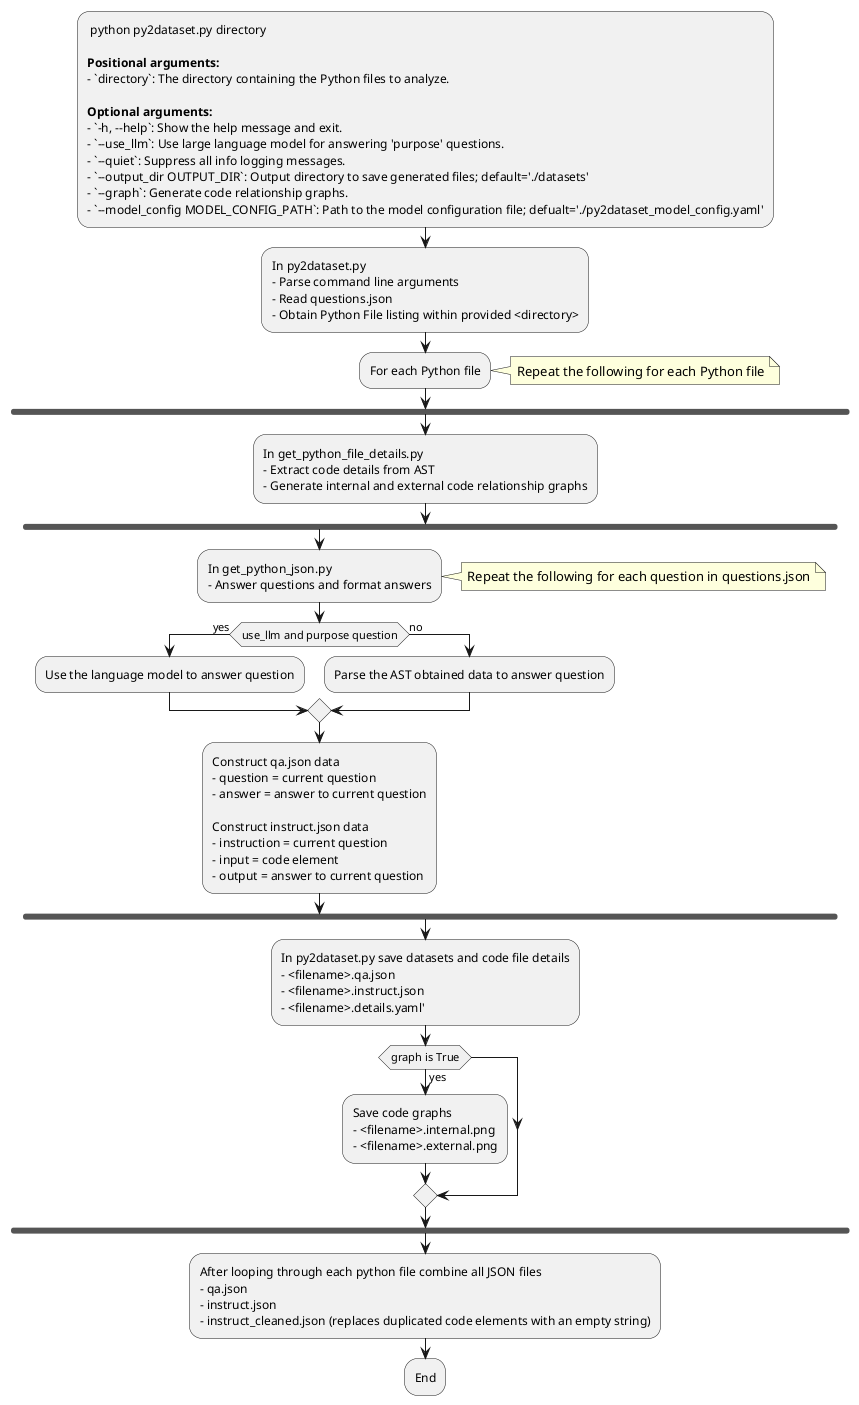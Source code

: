 @startuml
: python py2dataset.py directory 

**Positional arguments:**
- `directory`: The directory containing the Python files to analyze.

**Optional arguments:**
- `-h, --help`: Show the help message and exit.
- `--use_llm`: Use large language model for answering 'purpose' questions.
- `--quiet`: Suppress all info logging messages.
- `--output_dir OUTPUT_DIR`: Output directory to save generated files; default='./datasets'
- `--graph`: Generate code relationship graphs.
- `--model_config MODEL_CONFIG_PATH`: Path to the model configuration file; defualt='./py2dataset_model_config.yaml';
:In py2dataset.py
- Parse command line arguments
- Read questions.json
- Obtain Python File listing within provided <directory>;
:For each Python file;
note right
Repeat the following for each Python file
end note
fork
    :In get_python_file_details.py
    - Extract code details from AST
    - Generate internal and external code relationship graphs;
    fork
        :In get_python_json.py 
        - Answer questions and format answers;
        note right
        Repeat the following for each question in questions.json
        end note
        if (use_llm and purpose question) then (yes)
            :Use the language model to answer question;
        else (no)
            :Parse the AST obtained data to answer question;
        endif
        :Construct qa.json data
        - question = current question
        - answer = answer to current question
        
        Construct instruct.json data
        - instruction = current question
        - input = code element
        - output = answer to current question;
     endfork
:In py2dataset.py save datasets and code file details
- <filename>.qa.json
- <filename>.instruct.json
- <filename>.details.yaml';
if (graph is True) then (yes)
   :Save code graphs
   - <filename>.internal.png
   - <filename>.external.png;
endif
endfork
:After looping through each python file combine all JSON files
- qa.json
- instruct.json
- instruct_cleaned.json (replaces duplicated code elements with an empty string);
:End;
@enduml